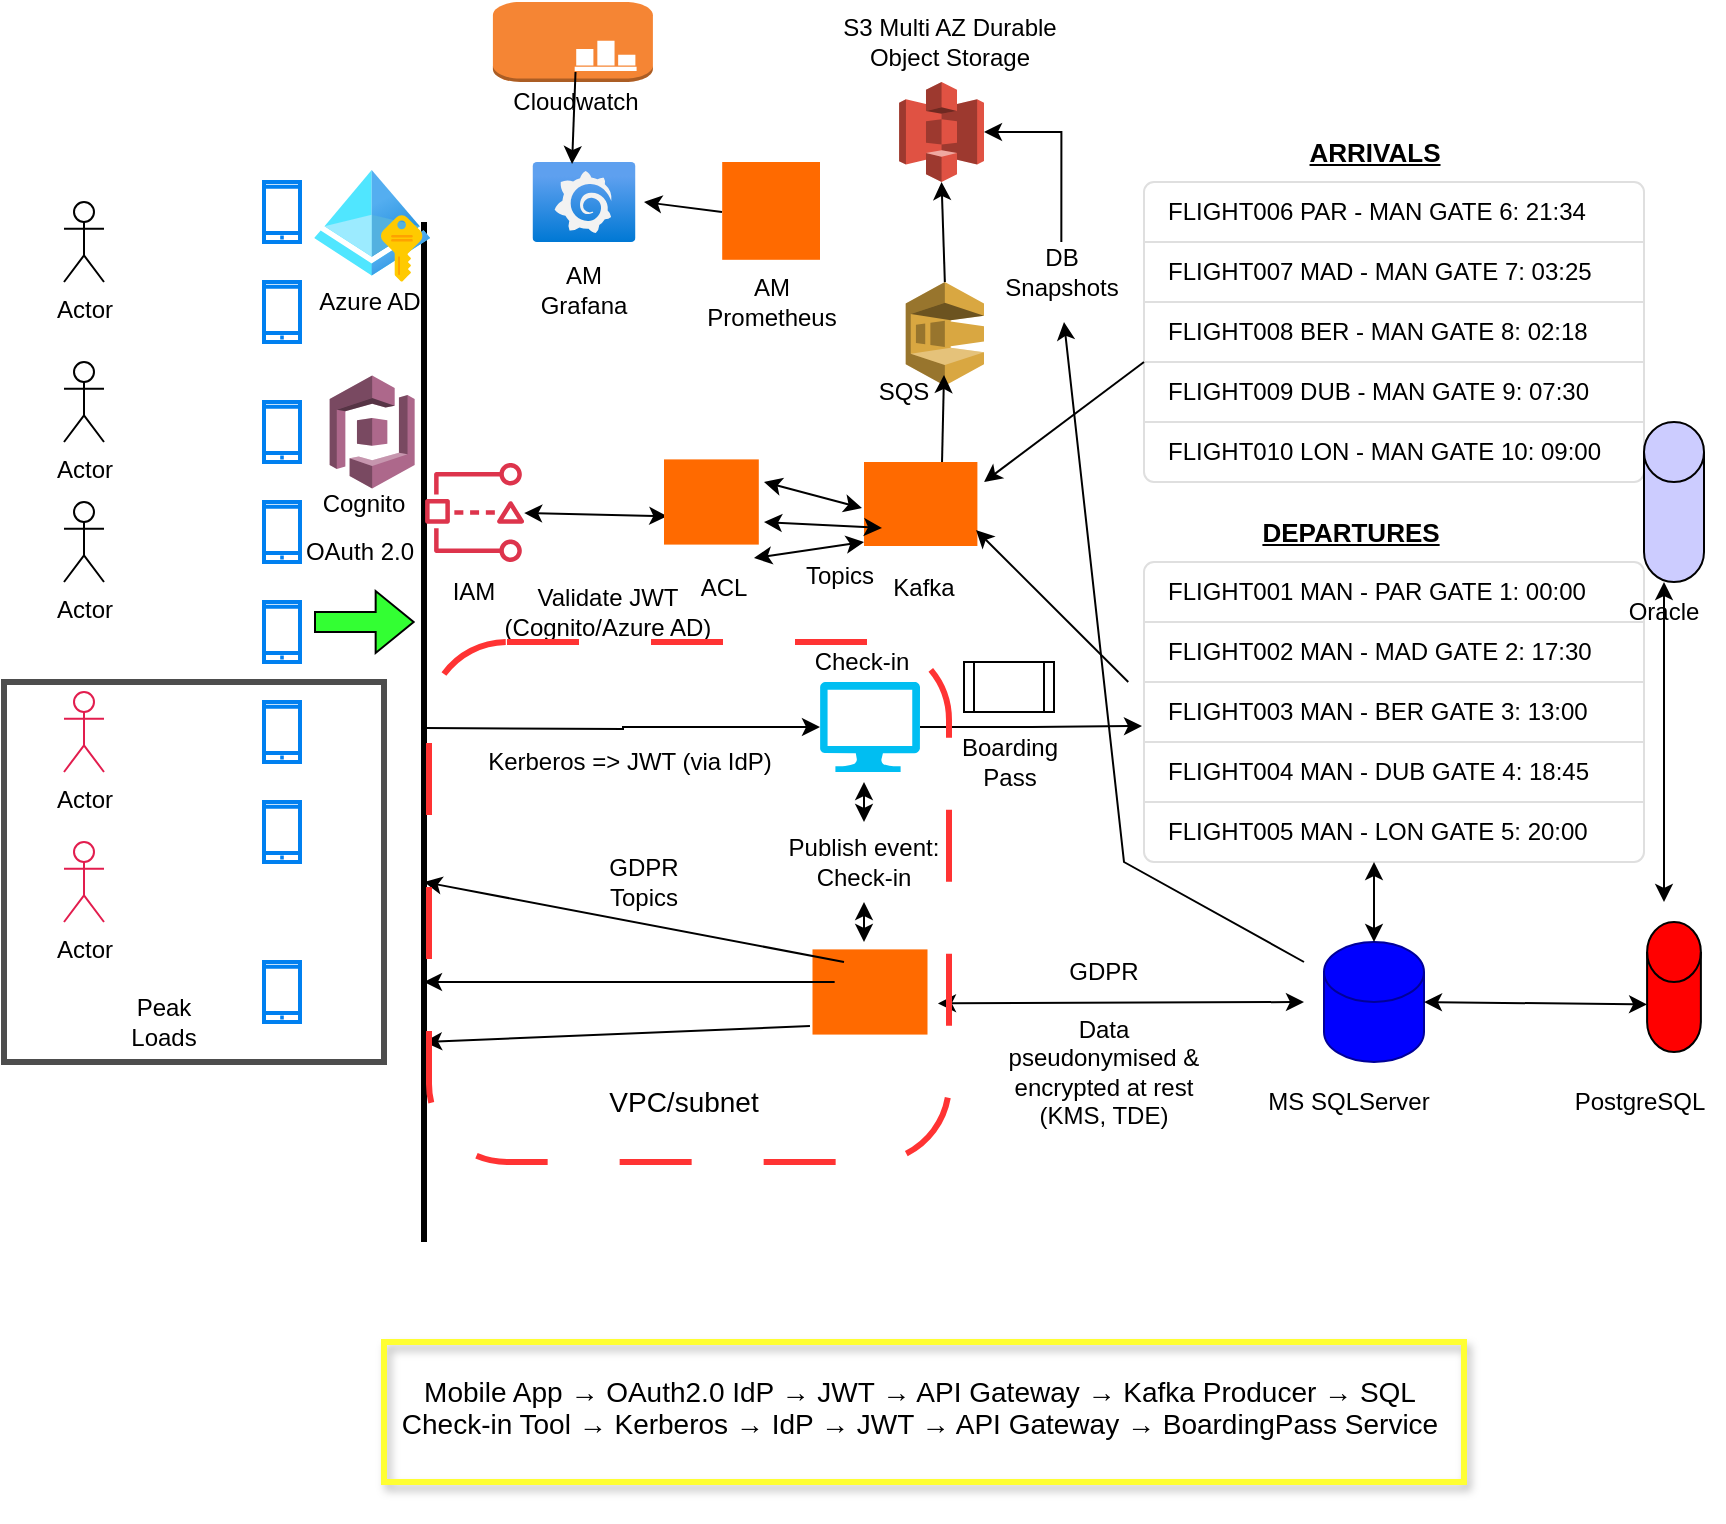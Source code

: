 <mxfile version="28.2.5">
  <diagram name="Page-1" id="J2SA0vO8uSSkRTsqPLue">
    <mxGraphModel dx="2276" dy="849" grid="1" gridSize="10" guides="1" tooltips="1" connect="1" arrows="1" fold="1" page="1" pageScale="1" pageWidth="850" pageHeight="1100" math="0" shadow="0">
      <root>
        <mxCell id="0" />
        <mxCell id="1" parent="0" />
        <mxCell id="4r-2aRm3RISCf5QqErQv-1" value="" style="points=[];aspect=fixed;html=1;align=center;shadow=0;dashed=0;fillColor=#FF6A00;strokeColor=none;shape=mxgraph.alibaba_cloud.kafka;" parent="1" vertex="1">
          <mxGeometry x="420" y="230" width="56.7" height="42" as="geometry" />
        </mxCell>
        <mxCell id="4r-2aRm3RISCf5QqErQv-3" value="" style="swimlane;fontStyle=0;childLayout=stackLayout;horizontal=1;startSize=0;horizontalStack=0;resizeParent=1;resizeParentMax=0;resizeLast=0;collapsible=0;marginBottom=0;whiteSpace=wrap;html=1;strokeColor=none;fillColor=none;" parent="1" vertex="1">
          <mxGeometry x="560" y="280" width="250" height="150" as="geometry" />
        </mxCell>
        <mxCell id="4r-2aRm3RISCf5QqErQv-4" value="FLIGHT001 MAN - PAR GATE 1: 00:00" style="text;strokeColor=#DFDFDF;fillColor=#FFFFFF;align=left;verticalAlign=middle;spacingLeft=10;spacingRight=10;overflow=hidden;points=[[0,0.5],[1,0.5]];portConstraint=eastwest;rotatable=0;whiteSpace=wrap;html=1;shape=mxgraph.bootstrap.topButton;rSize=5;fontColor=#000000;" parent="4r-2aRm3RISCf5QqErQv-3" vertex="1">
          <mxGeometry width="250" height="30" as="geometry" />
        </mxCell>
        <mxCell id="4r-2aRm3RISCf5QqErQv-5" value="FLIGHT002 MAN - MAD GATE 2: 17:30" style="text;strokeColor=#DFDFDF;fillColor=#FFFFFF;align=left;verticalAlign=middle;spacingLeft=10;spacingRight=10;overflow=hidden;points=[[0,0.5],[1,0.5]];portConstraint=eastwest;rotatable=0;whiteSpace=wrap;html=1;rSize=5;fontColor=#000000;" parent="4r-2aRm3RISCf5QqErQv-3" vertex="1">
          <mxGeometry y="30" width="250" height="30" as="geometry" />
        </mxCell>
        <mxCell id="4r-2aRm3RISCf5QqErQv-6" value="FLIGHT003 MAN - BER GATE 3: 13:00" style="text;strokeColor=#DFDFDF;fillColor=#FFFFFF;align=left;verticalAlign=middle;spacingLeft=10;spacingRight=10;overflow=hidden;points=[[0,0.5],[1,0.5]];portConstraint=eastwest;rotatable=0;whiteSpace=wrap;html=1;rSize=5;fontColor=#000000;" parent="4r-2aRm3RISCf5QqErQv-3" vertex="1">
          <mxGeometry y="60" width="250" height="30" as="geometry" />
        </mxCell>
        <mxCell id="4r-2aRm3RISCf5QqErQv-7" value="FLIGHT004 MAN - DUB GATE 4: 18:45" style="text;strokeColor=#DFDFDF;fillColor=#FFFFFF;align=left;verticalAlign=middle;spacingLeft=10;spacingRight=10;overflow=hidden;points=[[0,0.5],[1,0.5]];portConstraint=eastwest;rotatable=0;whiteSpace=wrap;html=1;rSize=5;fontColor=#000000;" parent="4r-2aRm3RISCf5QqErQv-3" vertex="1">
          <mxGeometry y="90" width="250" height="30" as="geometry" />
        </mxCell>
        <mxCell id="4r-2aRm3RISCf5QqErQv-8" value="FLIGHT005 MAN - LON GATE 5: 20:00" style="text;strokeColor=#DFDFDF;fillColor=#FFFFFF;align=left;verticalAlign=middle;spacingLeft=10;spacingRight=10;overflow=hidden;points=[[0,0.5],[1,0.5]];portConstraint=eastwest;rotatable=0;whiteSpace=wrap;html=1;shape=mxgraph.bootstrap.bottomButton;rSize=5;fontColor=#000000;" parent="4r-2aRm3RISCf5QqErQv-3" vertex="1">
          <mxGeometry y="120" width="250" height="30" as="geometry" />
        </mxCell>
        <mxCell id="4r-2aRm3RISCf5QqErQv-18" value="" style="swimlane;fontStyle=0;childLayout=stackLayout;horizontal=1;startSize=0;horizontalStack=0;resizeParent=1;resizeParentMax=0;resizeLast=0;collapsible=0;marginBottom=0;whiteSpace=wrap;html=1;strokeColor=none;fillColor=none;" parent="1" vertex="1">
          <mxGeometry x="560" y="90" width="250" height="150" as="geometry" />
        </mxCell>
        <mxCell id="4r-2aRm3RISCf5QqErQv-19" value="FLIGHT006 PAR - MAN GATE 6: 21:34" style="text;strokeColor=#DFDFDF;fillColor=#FFFFFF;align=left;verticalAlign=middle;spacingLeft=10;spacingRight=10;overflow=hidden;points=[[0,0.5],[1,0.5]];portConstraint=eastwest;rotatable=0;whiteSpace=wrap;html=1;shape=mxgraph.bootstrap.topButton;rSize=5;fontColor=#000000;" parent="4r-2aRm3RISCf5QqErQv-18" vertex="1">
          <mxGeometry width="250" height="30" as="geometry" />
        </mxCell>
        <mxCell id="4r-2aRm3RISCf5QqErQv-20" value="FLIGHT007 MAD - MAN GATE 7: 03:25" style="text;strokeColor=#DFDFDF;fillColor=#FFFFFF;align=left;verticalAlign=middle;spacingLeft=10;spacingRight=10;overflow=hidden;points=[[0,0.5],[1,0.5]];portConstraint=eastwest;rotatable=0;whiteSpace=wrap;html=1;rSize=5;fontColor=#000000;" parent="4r-2aRm3RISCf5QqErQv-18" vertex="1">
          <mxGeometry y="30" width="250" height="30" as="geometry" />
        </mxCell>
        <mxCell id="4r-2aRm3RISCf5QqErQv-21" value="FLIGHT008 BER - MAN GATE 8: 02:18" style="text;strokeColor=#DFDFDF;fillColor=#FFFFFF;align=left;verticalAlign=middle;spacingLeft=10;spacingRight=10;overflow=hidden;points=[[0,0.5],[1,0.5]];portConstraint=eastwest;rotatable=0;whiteSpace=wrap;html=1;rSize=5;fontColor=#000000;" parent="4r-2aRm3RISCf5QqErQv-18" vertex="1">
          <mxGeometry y="60" width="250" height="30" as="geometry" />
        </mxCell>
        <mxCell id="4r-2aRm3RISCf5QqErQv-22" value="FLIGHT009 DUB - MAN GATE 9: 07:30" style="text;strokeColor=#DFDFDF;fillColor=#FFFFFF;align=left;verticalAlign=middle;spacingLeft=10;spacingRight=10;overflow=hidden;points=[[0,0.5],[1,0.5]];portConstraint=eastwest;rotatable=0;whiteSpace=wrap;html=1;rSize=5;fontColor=#000000;" parent="4r-2aRm3RISCf5QqErQv-18" vertex="1">
          <mxGeometry y="90" width="250" height="30" as="geometry" />
        </mxCell>
        <mxCell id="4r-2aRm3RISCf5QqErQv-23" value="FLIGHT010 LON - MAN GATE 10: 09:00" style="text;strokeColor=#DFDFDF;fillColor=#FFFFFF;align=left;verticalAlign=middle;spacingLeft=10;spacingRight=10;overflow=hidden;points=[[0,0.5],[1,0.5]];portConstraint=eastwest;rotatable=0;whiteSpace=wrap;html=1;shape=mxgraph.bootstrap.bottomButton;rSize=5;fontColor=#000000;" parent="4r-2aRm3RISCf5QqErQv-18" vertex="1">
          <mxGeometry y="120" width="250" height="30" as="geometry" />
        </mxCell>
        <mxCell id="4r-2aRm3RISCf5QqErQv-24" value="&lt;u&gt;&lt;font style=&quot;font-size: 13px;&quot;&gt;&lt;b&gt;DEPARTURES&lt;/b&gt;&lt;/font&gt;&lt;/u&gt;" style="text;html=1;align=center;verticalAlign=middle;resizable=0;points=[];autosize=1;strokeColor=none;fillColor=none;" parent="1" vertex="1">
          <mxGeometry x="607.5" y="250" width="110" height="30" as="geometry" />
        </mxCell>
        <mxCell id="4r-2aRm3RISCf5QqErQv-26" value="&lt;u&gt;&lt;b&gt;&lt;font style=&quot;font-size: 13px;&quot;&gt;ARRIVALS&lt;/font&gt;&lt;/b&gt;&lt;/u&gt;" style="text;html=1;align=center;verticalAlign=middle;resizable=0;points=[];autosize=1;strokeColor=none;fillColor=none;" parent="1" vertex="1">
          <mxGeometry x="630" y="60" width="90" height="30" as="geometry" />
        </mxCell>
        <mxCell id="4r-2aRm3RISCf5QqErQv-27" value="" style="html=1;verticalLabelPosition=bottom;align=center;labelBackgroundColor=#ffffff;verticalAlign=top;strokeWidth=2;strokeColor=#0080F0;shadow=0;dashed=0;shape=mxgraph.ios7.icons.smartphone;" parent="1" vertex="1">
          <mxGeometry x="120" y="90" width="18" height="30" as="geometry" />
        </mxCell>
        <mxCell id="4r-2aRm3RISCf5QqErQv-31" value="" style="html=1;verticalLabelPosition=bottom;align=center;labelBackgroundColor=#ffffff;verticalAlign=top;strokeWidth=2;strokeColor=#0080F0;shadow=0;dashed=0;shape=mxgraph.ios7.icons.smartphone;" parent="1" vertex="1">
          <mxGeometry x="120" y="350" width="18" height="30" as="geometry" />
        </mxCell>
        <mxCell id="4r-2aRm3RISCf5QqErQv-32" value="" style="html=1;verticalLabelPosition=bottom;align=center;labelBackgroundColor=#ffffff;verticalAlign=top;strokeWidth=2;strokeColor=#0080F0;shadow=0;dashed=0;shape=mxgraph.ios7.icons.smartphone;" parent="1" vertex="1">
          <mxGeometry x="120" y="480" width="18" height="30" as="geometry" />
        </mxCell>
        <mxCell id="4r-2aRm3RISCf5QqErQv-33" value="" style="html=1;verticalLabelPosition=bottom;align=center;labelBackgroundColor=#ffffff;verticalAlign=top;strokeWidth=2;strokeColor=#0080F0;shadow=0;dashed=0;shape=mxgraph.ios7.icons.smartphone;" parent="1" vertex="1">
          <mxGeometry x="120" y="200" width="18" height="30" as="geometry" />
        </mxCell>
        <mxCell id="4r-2aRm3RISCf5QqErQv-34" value="" style="html=1;verticalLabelPosition=bottom;align=center;labelBackgroundColor=#ffffff;verticalAlign=top;strokeWidth=2;strokeColor=#0080F0;shadow=0;dashed=0;shape=mxgraph.ios7.icons.smartphone;" parent="1" vertex="1">
          <mxGeometry x="120" y="300" width="18" height="30" as="geometry" />
        </mxCell>
        <mxCell id="4r-2aRm3RISCf5QqErQv-35" value="" style="html=1;verticalLabelPosition=bottom;align=center;labelBackgroundColor=#ffffff;verticalAlign=top;strokeWidth=2;strokeColor=#0080F0;shadow=0;dashed=0;shape=mxgraph.ios7.icons.smartphone;" parent="1" vertex="1">
          <mxGeometry x="120" y="400" width="18" height="30" as="geometry" />
        </mxCell>
        <mxCell id="4r-2aRm3RISCf5QqErQv-36" value="" style="html=1;verticalLabelPosition=bottom;align=center;labelBackgroundColor=#ffffff;verticalAlign=top;strokeWidth=2;strokeColor=#0080F0;shadow=0;dashed=0;shape=mxgraph.ios7.icons.smartphone;" parent="1" vertex="1">
          <mxGeometry x="120" y="250" width="18" height="30" as="geometry" />
        </mxCell>
        <mxCell id="4r-2aRm3RISCf5QqErQv-37" value="" style="html=1;verticalLabelPosition=bottom;align=center;labelBackgroundColor=#ffffff;verticalAlign=top;strokeWidth=2;strokeColor=#0080F0;shadow=0;dashed=0;shape=mxgraph.ios7.icons.smartphone;" parent="1" vertex="1">
          <mxGeometry x="120" y="140" width="18" height="30" as="geometry" />
        </mxCell>
        <mxCell id="4r-2aRm3RISCf5QqErQv-38" value="" style="outlineConnect=0;dashed=0;verticalLabelPosition=bottom;verticalAlign=top;align=center;html=1;shape=mxgraph.aws3.sqs;fillColor=#D9A741;gradientColor=none;" parent="1" vertex="1">
          <mxGeometry x="440.85" y="140" width="39.15" height="51.9" as="geometry" />
        </mxCell>
        <mxCell id="4r-2aRm3RISCf5QqErQv-39" value="" style="outlineConnect=0;dashed=0;verticalLabelPosition=bottom;verticalAlign=top;align=center;html=1;shape=mxgraph.aws3.s3;fillColor=#E05243;gradientColor=none;" parent="1" vertex="1">
          <mxGeometry x="437.55" y="40" width="42.45" height="50" as="geometry" />
        </mxCell>
        <mxCell id="4r-2aRm3RISCf5QqErQv-40" value="Actor" style="shape=umlActor;verticalLabelPosition=bottom;verticalAlign=top;html=1;outlineConnect=0;" parent="1" vertex="1">
          <mxGeometry x="20" y="100" width="20" height="40" as="geometry" />
        </mxCell>
        <mxCell id="4r-2aRm3RISCf5QqErQv-41" value="Actor" style="shape=umlActor;verticalLabelPosition=bottom;verticalAlign=top;html=1;outlineConnect=0;" parent="1" vertex="1">
          <mxGeometry x="20" y="180" width="20" height="40" as="geometry" />
        </mxCell>
        <mxCell id="4r-2aRm3RISCf5QqErQv-42" value="Actor" style="shape=umlActor;verticalLabelPosition=bottom;verticalAlign=top;html=1;outlineConnect=0;" parent="1" vertex="1">
          <mxGeometry x="20" y="250" width="20" height="40" as="geometry" />
        </mxCell>
        <mxCell id="4r-2aRm3RISCf5QqErQv-43" value="Actor" style="shape=umlActor;verticalLabelPosition=bottom;verticalAlign=top;html=1;outlineConnect=0;strokeColor=light-dark(#e21d4e, #ededed);" parent="1" vertex="1">
          <mxGeometry x="20" y="345" width="20" height="40" as="geometry" />
        </mxCell>
        <mxCell id="4r-2aRm3RISCf5QqErQv-44" value="Actor" style="shape=umlActor;verticalLabelPosition=bottom;verticalAlign=top;html=1;outlineConnect=0;strokeColor=light-dark(#e21d4e, #ededed);" parent="1" vertex="1">
          <mxGeometry x="20" y="420" width="20" height="40" as="geometry" />
        </mxCell>
        <mxCell id="4r-2aRm3RISCf5QqErQv-46" value="" style="endArrow=none;html=1;rounded=0;strokeWidth=3;" parent="1" edge="1">
          <mxGeometry width="50" height="50" relative="1" as="geometry">
            <mxPoint x="200" y="620" as="sourcePoint" />
            <mxPoint x="200" y="110" as="targetPoint" />
          </mxGeometry>
        </mxCell>
        <mxCell id="4r-2aRm3RISCf5QqErQv-49" value="" style="shape=cylinder3;whiteSpace=wrap;html=1;boundedLbl=1;backgroundOutline=1;size=15;strokeColor=default;fillColor=#CCCCFF;" parent="1" vertex="1">
          <mxGeometry x="810" y="210" width="30" height="80" as="geometry" />
        </mxCell>
        <mxCell id="4r-2aRm3RISCf5QqErQv-51" value="Kafka" style="text;html=1;align=center;verticalAlign=middle;whiteSpace=wrap;rounded=0;" parent="1" vertex="1">
          <mxGeometry x="420" y="278" width="60" height="30" as="geometry" />
        </mxCell>
        <mxCell id="4r-2aRm3RISCf5QqErQv-52" value="Oracle" style="text;html=1;align=center;verticalAlign=middle;whiteSpace=wrap;rounded=0;" parent="1" vertex="1">
          <mxGeometry x="790" y="290" width="60" height="30" as="geometry" />
        </mxCell>
        <mxCell id="4r-2aRm3RISCf5QqErQv-55" value="" style="endArrow=classic;html=1;rounded=0;exitX=0.688;exitY=0;exitDx=0;exitDy=0;exitPerimeter=0;" parent="1" source="4r-2aRm3RISCf5QqErQv-1" edge="1">
          <mxGeometry width="50" height="50" relative="1" as="geometry">
            <mxPoint x="410" y="236.5" as="sourcePoint" />
            <mxPoint x="460" y="186.5" as="targetPoint" />
          </mxGeometry>
        </mxCell>
        <mxCell id="4r-2aRm3RISCf5QqErQv-57" value="" style="endArrow=classic;startArrow=classic;html=1;rounded=0;entryX=-0.018;entryY=0.548;entryDx=0;entryDy=0;entryPerimeter=0;" parent="1" target="4r-2aRm3RISCf5QqErQv-1" edge="1">
          <mxGeometry width="50" height="50" relative="1" as="geometry">
            <mxPoint x="370" y="240" as="sourcePoint" />
            <mxPoint x="420" y="254.988" as="targetPoint" />
          </mxGeometry>
        </mxCell>
        <mxCell id="4r-2aRm3RISCf5QqErQv-58" value="" style="shape=cylinder3;whiteSpace=wrap;html=1;boundedLbl=1;backgroundOutline=1;size=15;fillColor=#FF0000;" parent="1" vertex="1">
          <mxGeometry x="811.55" y="460" width="26.89" height="65" as="geometry" />
        </mxCell>
        <mxCell id="4r-2aRm3RISCf5QqErQv-59" value="PostgreSQL" style="text;html=1;align=center;verticalAlign=middle;whiteSpace=wrap;rounded=0;" parent="1" vertex="1">
          <mxGeometry x="778.44" y="535" width="60" height="30" as="geometry" />
        </mxCell>
        <mxCell id="4r-2aRm3RISCf5QqErQv-60" value="" style="shape=cylinder3;whiteSpace=wrap;html=1;boundedLbl=1;backgroundOutline=1;size=15;strokeColor=#000099;fillColor=#0000FF;" parent="1" vertex="1">
          <mxGeometry x="650" y="470" width="50" height="60" as="geometry" />
        </mxCell>
        <mxCell id="4r-2aRm3RISCf5QqErQv-61" value="MS SQLServer" style="text;html=1;align=center;verticalAlign=middle;whiteSpace=wrap;rounded=0;" parent="1" vertex="1">
          <mxGeometry x="620" y="535" width="85" height="30" as="geometry" />
        </mxCell>
        <mxCell id="4r-2aRm3RISCf5QqErQv-62" value="" style="endArrow=classic;startArrow=classic;html=1;rounded=0;entryX=0.5;entryY=0;entryDx=0;entryDy=0;" parent="1" target="4r-2aRm3RISCf5QqErQv-52" edge="1">
          <mxGeometry width="50" height="50" relative="1" as="geometry">
            <mxPoint x="820" y="450" as="sourcePoint" />
            <mxPoint x="400" y="270" as="targetPoint" />
          </mxGeometry>
        </mxCell>
        <mxCell id="4r-2aRm3RISCf5QqErQv-63" value="" style="endArrow=classic;startArrow=classic;html=1;rounded=0;entryX=0;entryY=0;entryDx=0;entryDy=41.25;entryPerimeter=0;exitX=1;exitY=0.5;exitDx=0;exitDy=0;exitPerimeter=0;" parent="1" source="4r-2aRm3RISCf5QqErQv-60" target="4r-2aRm3RISCf5QqErQv-58" edge="1">
          <mxGeometry width="50" height="50" relative="1" as="geometry">
            <mxPoint x="350" y="320" as="sourcePoint" />
            <mxPoint x="400" y="270" as="targetPoint" />
          </mxGeometry>
        </mxCell>
        <mxCell id="4r-2aRm3RISCf5QqErQv-64" value="" style="sketch=0;outlineConnect=0;fontColor=#232F3E;gradientColor=none;fillColor=#DD344C;strokeColor=none;dashed=0;verticalLabelPosition=bottom;verticalAlign=top;align=center;html=1;fontSize=12;fontStyle=0;aspect=fixed;pointerEvents=1;shape=mxgraph.aws4.access_analyzer;" parent="1" vertex="1">
          <mxGeometry x="200" y="230" width="50.65" height="50" as="geometry" />
        </mxCell>
        <mxCell id="4r-2aRm3RISCf5QqErQv-66" value="" style="endArrow=classic;startArrow=classic;html=1;rounded=0;entryX=0.035;entryY=0.667;entryDx=0;entryDy=0;entryPerimeter=0;" parent="1" source="4r-2aRm3RISCf5QqErQv-64" target="4r-2aRm3RISCf5QqErQv-65" edge="1">
          <mxGeometry width="50" height="50" relative="1" as="geometry">
            <mxPoint x="250" y="255" as="sourcePoint" />
            <mxPoint x="422" y="258" as="targetPoint" />
          </mxGeometry>
        </mxCell>
        <mxCell id="4r-2aRm3RISCf5QqErQv-65" value="" style="points=[];aspect=fixed;html=1;align=center;shadow=0;dashed=0;fillColor=#FF6A00;strokeColor=none;shape=mxgraph.alibaba_cloud.network_acl_access_control_list;" parent="1" vertex="1">
          <mxGeometry x="320" y="228.7" width="47.4" height="42.6" as="geometry" />
        </mxCell>
        <mxCell id="4r-2aRm3RISCf5QqErQv-67" value="IAM" style="text;html=1;align=center;verticalAlign=middle;whiteSpace=wrap;rounded=0;" parent="1" vertex="1">
          <mxGeometry x="195.33" y="280" width="60" height="30" as="geometry" />
        </mxCell>
        <mxCell id="4r-2aRm3RISCf5QqErQv-68" value="ACL" style="text;html=1;align=center;verticalAlign=middle;whiteSpace=wrap;rounded=0;" parent="1" vertex="1">
          <mxGeometry x="320" y="278" width="60" height="30" as="geometry" />
        </mxCell>
        <mxCell id="4r-2aRm3RISCf5QqErQv-69" value="" style="endArrow=classic;startArrow=classic;html=1;rounded=0;entryX=-0.018;entryY=0.548;entryDx=0;entryDy=0;entryPerimeter=0;" parent="1" edge="1">
          <mxGeometry width="50" height="50" relative="1" as="geometry">
            <mxPoint x="370" y="260" as="sourcePoint" />
            <mxPoint x="429" y="263" as="targetPoint" />
          </mxGeometry>
        </mxCell>
        <mxCell id="4r-2aRm3RISCf5QqErQv-70" value="" style="endArrow=classic;startArrow=classic;html=1;rounded=0;exitX=0.75;exitY=0;exitDx=0;exitDy=0;" parent="1" source="4r-2aRm3RISCf5QqErQv-68" edge="1">
          <mxGeometry width="50" height="50" relative="1" as="geometry">
            <mxPoint x="380" y="270" as="sourcePoint" />
            <mxPoint x="420" y="270" as="targetPoint" />
          </mxGeometry>
        </mxCell>
        <mxCell id="4r-2aRm3RISCf5QqErQv-72" value="Topics" style="text;html=1;align=center;verticalAlign=middle;whiteSpace=wrap;rounded=0;" parent="1" vertex="1">
          <mxGeometry x="377.55" y="272" width="60" height="30" as="geometry" />
        </mxCell>
        <mxCell id="4r-2aRm3RISCf5QqErQv-74" value="" style="edgeStyle=orthogonalEdgeStyle;rounded=0;orthogonalLoop=1;jettySize=auto;html=1;exitX=1;exitY=0.5;exitDx=0;exitDy=0;exitPerimeter=0;entryX=-0.004;entryY=0.733;entryDx=0;entryDy=0;entryPerimeter=0;" parent="1" source="4r-2aRm3RISCf5QqErQv-73" target="4r-2aRm3RISCf5QqErQv-6" edge="1">
          <mxGeometry relative="1" as="geometry">
            <mxPoint x="540" y="363" as="targetPoint" />
          </mxGeometry>
        </mxCell>
        <mxCell id="4r-2aRm3RISCf5QqErQv-73" value="" style="verticalLabelPosition=bottom;html=1;verticalAlign=top;align=center;strokeColor=none;fillColor=#00BEF2;shape=mxgraph.azure.computer;pointerEvents=1;" parent="1" vertex="1">
          <mxGeometry x="398" y="340" width="50" height="45" as="geometry" />
        </mxCell>
        <mxCell id="4r-2aRm3RISCf5QqErQv-75" style="edgeStyle=orthogonalEdgeStyle;rounded=0;orthogonalLoop=1;jettySize=auto;html=1;entryX=0;entryY=0.5;entryDx=0;entryDy=0;entryPerimeter=0;" parent="1" target="4r-2aRm3RISCf5QqErQv-73" edge="1">
          <mxGeometry relative="1" as="geometry">
            <mxPoint x="200" y="363" as="sourcePoint" />
            <mxPoint x="298" y="375" as="targetPoint" />
            <Array as="points" />
          </mxGeometry>
        </mxCell>
        <mxCell id="4r-2aRm3RISCf5QqErQv-76" value="Check-in" style="text;html=1;align=center;verticalAlign=middle;whiteSpace=wrap;rounded=0;" parent="1" vertex="1">
          <mxGeometry x="389" y="315" width="60" height="30" as="geometry" />
        </mxCell>
        <mxCell id="4r-2aRm3RISCf5QqErQv-77" value="" style="endArrow=classic;html=1;rounded=0;" parent="1" edge="1">
          <mxGeometry width="50" height="50" relative="1" as="geometry">
            <mxPoint x="560" y="180" as="sourcePoint" />
            <mxPoint x="480" y="240" as="targetPoint" />
          </mxGeometry>
        </mxCell>
        <mxCell id="4r-2aRm3RISCf5QqErQv-79" value="" style="endArrow=classic;html=1;rounded=0;exitX=0;exitY=0.5;exitDx=0;exitDy=0;entryX=0.988;entryY=0.81;entryDx=0;entryDy=0;entryPerimeter=0;" parent="1" target="4r-2aRm3RISCf5QqErQv-1" edge="1">
          <mxGeometry width="50" height="50" relative="1" as="geometry">
            <mxPoint x="552.13" y="340" as="sourcePoint" />
            <mxPoint x="482.13" y="415" as="targetPoint" />
          </mxGeometry>
        </mxCell>
        <mxCell id="4r-2aRm3RISCf5QqErQv-80" value="" style="shape=process;whiteSpace=wrap;html=1;backgroundOutline=1;" parent="1" vertex="1">
          <mxGeometry x="470" y="330" width="45" height="25" as="geometry" />
        </mxCell>
        <mxCell id="4r-2aRm3RISCf5QqErQv-81" value="Boarding&lt;div&gt;Pass&lt;/div&gt;" style="text;html=1;align=center;verticalAlign=middle;whiteSpace=wrap;rounded=0;" parent="1" vertex="1">
          <mxGeometry x="462.5" y="375" width="60" height="10" as="geometry" />
        </mxCell>
        <mxCell id="4r-2aRm3RISCf5QqErQv-87" value="" style="endArrow=classic;startArrow=classic;html=1;rounded=0;exitX=0.5;exitY=0;exitDx=0;exitDy=0;exitPerimeter=0;entryX=0.46;entryY=1;entryDx=0;entryDy=0;entryPerimeter=0;" parent="1" source="4r-2aRm3RISCf5QqErQv-60" target="4r-2aRm3RISCf5QqErQv-8" edge="1">
          <mxGeometry width="50" height="50" relative="1" as="geometry">
            <mxPoint x="350" y="320" as="sourcePoint" />
            <mxPoint x="400" y="270" as="targetPoint" />
          </mxGeometry>
        </mxCell>
        <mxCell id="4r-2aRm3RISCf5QqErQv-154" value="" style="points=[];aspect=fixed;html=1;align=center;shadow=0;dashed=0;fillColor=#FF6A00;strokeColor=none;shape=mxgraph.alibaba_cloud.kafka;" parent="1" vertex="1">
          <mxGeometry x="394.25" y="473.7" width="57.5" height="42.59" as="geometry" />
        </mxCell>
        <mxCell id="4r-2aRm3RISCf5QqErQv-156" value="" style="endArrow=classic;startArrow=classic;html=1;rounded=0;exitX=1.091;exitY=0.634;exitDx=0;exitDy=0;exitPerimeter=0;" parent="1" source="4r-2aRm3RISCf5QqErQv-154" edge="1">
          <mxGeometry width="50" height="50" relative="1" as="geometry">
            <mxPoint x="510" y="510" as="sourcePoint" />
            <mxPoint x="640" y="500" as="targetPoint" />
          </mxGeometry>
        </mxCell>
        <mxCell id="4r-2aRm3RISCf5QqErQv-157" value="" style="endArrow=classic;startArrow=classic;html=1;rounded=0;" parent="1" source="4r-2aRm3RISCf5QqErQv-162" edge="1">
          <mxGeometry width="50" height="50" relative="1" as="geometry">
            <mxPoint x="420" y="470" as="sourcePoint" />
            <mxPoint x="420" y="390" as="targetPoint" />
          </mxGeometry>
        </mxCell>
        <mxCell id="4r-2aRm3RISCf5QqErQv-158" value="GDPR" style="text;html=1;align=center;verticalAlign=middle;whiteSpace=wrap;rounded=0;" parent="1" vertex="1">
          <mxGeometry x="510" y="470" width="60" height="30" as="geometry" />
        </mxCell>
        <mxCell id="4r-2aRm3RISCf5QqErQv-159" value="" style="endArrow=classic;html=1;rounded=0;exitX=0.274;exitY=0.148;exitDx=0;exitDy=0;exitPerimeter=0;" parent="1" source="4r-2aRm3RISCf5QqErQv-154" edge="1">
          <mxGeometry width="50" height="50" relative="1" as="geometry">
            <mxPoint x="350" y="350" as="sourcePoint" />
            <mxPoint x="200" y="440" as="targetPoint" />
          </mxGeometry>
        </mxCell>
        <mxCell id="4r-2aRm3RISCf5QqErQv-160" value="" style="endArrow=classic;html=1;rounded=0;exitX=0.274;exitY=0.148;exitDx=0;exitDy=0;exitPerimeter=0;" parent="1" edge="1">
          <mxGeometry width="50" height="50" relative="1" as="geometry">
            <mxPoint x="405.33" y="490" as="sourcePoint" />
            <mxPoint x="200" y="490" as="targetPoint" />
          </mxGeometry>
        </mxCell>
        <mxCell id="4r-2aRm3RISCf5QqErQv-161" value="" style="endArrow=classic;html=1;rounded=0;exitX=-0.022;exitY=0.899;exitDx=0;exitDy=0;exitPerimeter=0;" parent="1" source="4r-2aRm3RISCf5QqErQv-154" edge="1">
          <mxGeometry width="50" height="50" relative="1" as="geometry">
            <mxPoint x="415.33" y="500" as="sourcePoint" />
            <mxPoint x="200" y="520" as="targetPoint" />
          </mxGeometry>
        </mxCell>
        <mxCell id="4r-2aRm3RISCf5QqErQv-163" value="" style="endArrow=classic;startArrow=classic;html=1;rounded=0;" parent="1" target="4r-2aRm3RISCf5QqErQv-162" edge="1">
          <mxGeometry width="50" height="50" relative="1" as="geometry">
            <mxPoint x="420" y="470" as="sourcePoint" />
            <mxPoint x="420" y="390" as="targetPoint" />
          </mxGeometry>
        </mxCell>
        <mxCell id="4r-2aRm3RISCf5QqErQv-162" value="Publish event:&lt;div&gt;Check-in&lt;/div&gt;" style="text;html=1;align=center;verticalAlign=middle;whiteSpace=wrap;rounded=0;" parent="1" vertex="1">
          <mxGeometry x="340" y="410" width="160" height="40" as="geometry" />
        </mxCell>
        <mxCell id="4r-2aRm3RISCf5QqErQv-164" value="GDPR Topics" style="text;html=1;align=center;verticalAlign=middle;whiteSpace=wrap;rounded=0;" parent="1" vertex="1">
          <mxGeometry x="280" y="425" width="60" height="30" as="geometry" />
        </mxCell>
        <mxCell id="4r-2aRm3RISCf5QqErQv-165" value="" style="whiteSpace=wrap;html=1;aspect=fixed;fillColor=none;strokeWidth=3;strokeColor=#4D4D4D;" parent="1" vertex="1">
          <mxGeometry x="-10" y="340" width="190" height="190" as="geometry" />
        </mxCell>
        <mxCell id="4r-2aRm3RISCf5QqErQv-166" value="S3 Multi AZ Durable Object Storage" style="text;html=1;align=center;verticalAlign=middle;whiteSpace=wrap;rounded=0;" parent="1" vertex="1">
          <mxGeometry x="398" y="5" width="130" height="30" as="geometry" />
        </mxCell>
        <mxCell id="4r-2aRm3RISCf5QqErQv-167" value="" style="endArrow=classic;html=1;rounded=0;" parent="1" edge="1">
          <mxGeometry width="50" height="50" relative="1" as="geometry">
            <mxPoint x="640" y="480" as="sourcePoint" />
            <mxPoint x="520" y="160" as="targetPoint" />
            <Array as="points">
              <mxPoint x="550" y="430" />
            </Array>
          </mxGeometry>
        </mxCell>
        <mxCell id="4r-2aRm3RISCf5QqErQv-168" value="DB Snapshots" style="text;html=1;align=center;verticalAlign=middle;whiteSpace=wrap;rounded=0;" parent="1" vertex="1">
          <mxGeometry x="488.67" y="120" width="60" height="30" as="geometry" />
        </mxCell>
        <mxCell id="4r-2aRm3RISCf5QqErQv-169" value="Peak Loads" style="text;html=1;align=center;verticalAlign=middle;whiteSpace=wrap;rounded=0;" parent="1" vertex="1">
          <mxGeometry x="40" y="495" width="60" height="30" as="geometry" />
        </mxCell>
        <mxCell id="4r-2aRm3RISCf5QqErQv-171" value="" style="shape=flexArrow;endArrow=classic;html=1;rounded=0;entryX=0;entryY=1;entryDx=0;entryDy=0;fontColor=#0000FF;fillColor=#33FF33;" parent="1" target="4r-2aRm3RISCf5QqErQv-67" edge="1">
          <mxGeometry width="50" height="50" relative="1" as="geometry">
            <mxPoint x="145" y="310" as="sourcePoint" />
            <mxPoint x="195.33" y="258" as="targetPoint" />
          </mxGeometry>
        </mxCell>
        <mxCell id="4r-2aRm3RISCf5QqErQv-173" value="OAuth 2.0" style="text;html=1;align=center;verticalAlign=middle;whiteSpace=wrap;rounded=0;" parent="1" vertex="1">
          <mxGeometry x="138" y="260" width="60" height="30" as="geometry" />
        </mxCell>
        <mxCell id="4r-2aRm3RISCf5QqErQv-175" value="Kerberos =&amp;gt; JWT (via IdP)" style="text;html=1;align=center;verticalAlign=middle;whiteSpace=wrap;rounded=0;" parent="1" vertex="1">
          <mxGeometry x="228" y="365" width="150" height="30" as="geometry" />
        </mxCell>
        <mxCell id="4r-2aRm3RISCf5QqErQv-180" value="" style="points=[];aspect=fixed;html=1;align=center;shadow=0;dashed=0;fillColor=#FF6A00;strokeColor=none;shape=mxgraph.alibaba_cloud.prometheus;" parent="1" vertex="1">
          <mxGeometry x="349.1" y="80.0" width="48.9" height="48.9" as="geometry" />
        </mxCell>
        <mxCell id="4r-2aRm3RISCf5QqErQv-182" value="AM Prometheus" style="text;html=1;align=center;verticalAlign=middle;whiteSpace=wrap;rounded=0;" parent="1" vertex="1">
          <mxGeometry x="343.55" y="135" width="60" height="30" as="geometry" />
        </mxCell>
        <mxCell id="4r-2aRm3RISCf5QqErQv-185" value="" style="outlineConnect=0;dashed=0;verticalLabelPosition=bottom;verticalAlign=top;align=center;html=1;shape=mxgraph.aws3.instance_with_cloudwatch;fillColor=#F58534;gradientColor=none;" parent="1" vertex="1">
          <mxGeometry x="234.45" width="80" height="40" as="geometry" />
        </mxCell>
        <mxCell id="4r-2aRm3RISCf5QqErQv-186" value="Cloudwatch" style="text;html=1;align=center;verticalAlign=middle;whiteSpace=wrap;rounded=0;" parent="1" vertex="1">
          <mxGeometry x="245.76" y="35" width="60" height="30" as="geometry" />
        </mxCell>
        <mxCell id="VqLEv6coZE2ZVoNZ1Jh--4" value="Validate JWT (Cognito/Azure AD)" style="text;html=1;align=center;verticalAlign=middle;whiteSpace=wrap;rounded=0;" vertex="1" parent="1">
          <mxGeometry x="217.4" y="290" width="150" height="30" as="geometry" />
        </mxCell>
        <mxCell id="VqLEv6coZE2ZVoNZ1Jh--8" value="&lt;div&gt;&lt;font style=&quot;font-size: 14px;&quot;&gt;Mobile App → OAuth2.0 IdP → JWT → API Gateway → Kafka Producer → SQL&lt;/font&gt;&lt;/div&gt;&lt;div&gt;&lt;font style=&quot;font-size: 14px;&quot;&gt;Check-in Tool → Kerberos → IdP → JWT → API Gateway → BoardingPass Service&lt;/font&gt;&lt;/div&gt;&lt;div&gt;&lt;br&gt;&lt;/div&gt;" style="text;html=1;align=center;verticalAlign=middle;whiteSpace=wrap;rounded=0;" vertex="1" parent="1">
          <mxGeometry x="178.35" y="660" width="540" height="100" as="geometry" />
        </mxCell>
        <mxCell id="VqLEv6coZE2ZVoNZ1Jh--10" value="" style="whiteSpace=wrap;html=1;aspect=fixed;dashed=1;dashPattern=12 12;rounded=1;fillColor=none;strokeColor=#FF3333;shadow=0;strokeWidth=3;" vertex="1" parent="1">
          <mxGeometry x="202.5" y="320" width="260" height="260" as="geometry" />
        </mxCell>
        <mxCell id="VqLEv6coZE2ZVoNZ1Jh--11" value="&lt;font style=&quot;font-size: 14px;&quot;&gt;VPC/subnet&lt;/font&gt;" style="text;html=1;align=center;verticalAlign=middle;whiteSpace=wrap;rounded=0;" vertex="1" parent="1">
          <mxGeometry x="240" y="535" width="180" height="30" as="geometry" />
        </mxCell>
        <mxCell id="VqLEv6coZE2ZVoNZ1Jh--12" value="Data pseudonymised &amp;amp; encrypted at rest (KMS, TDE)" style="text;html=1;align=center;verticalAlign=middle;whiteSpace=wrap;rounded=0;" vertex="1" parent="1">
          <mxGeometry x="485" y="495" width="110" height="80" as="geometry" />
        </mxCell>
        <mxCell id="VqLEv6coZE2ZVoNZ1Jh--13" value="" style="outlineConnect=0;dashed=0;verticalLabelPosition=bottom;verticalAlign=top;align=center;html=1;shape=mxgraph.aws3.cognito;fillColor=#AD688B;gradientColor=none;" vertex="1" parent="1">
          <mxGeometry x="152.83" y="186.75" width="42.5" height="56.5" as="geometry" />
        </mxCell>
        <mxCell id="VqLEv6coZE2ZVoNZ1Jh--14" value="Cognito" style="text;html=1;align=center;verticalAlign=middle;whiteSpace=wrap;rounded=0;" vertex="1" parent="1">
          <mxGeometry x="140" y="236" width="60" height="30" as="geometry" />
        </mxCell>
        <mxCell id="VqLEv6coZE2ZVoNZ1Jh--17" value="" style="image;aspect=fixed;html=1;points=[];align=center;fontSize=12;image=img/lib/azure2/identity/Managed_Identities.svg;" vertex="1" parent="1">
          <mxGeometry x="145.08" y="83.71" width="58" height="56.29" as="geometry" />
        </mxCell>
        <mxCell id="VqLEv6coZE2ZVoNZ1Jh--18" value="Azure AD" style="text;html=1;align=center;verticalAlign=middle;whiteSpace=wrap;rounded=0;" vertex="1" parent="1">
          <mxGeometry x="143.08" y="135" width="60" height="30" as="geometry" />
        </mxCell>
        <mxCell id="VqLEv6coZE2ZVoNZ1Jh--21" style="edgeStyle=orthogonalEdgeStyle;rounded=0;orthogonalLoop=1;jettySize=auto;html=1;exitX=0.5;exitY=0;exitDx=0;exitDy=0;entryX=1;entryY=0.5;entryDx=0;entryDy=0;entryPerimeter=0;" edge="1" parent="1" source="4r-2aRm3RISCf5QqErQv-168" target="4r-2aRm3RISCf5QqErQv-39">
          <mxGeometry relative="1" as="geometry" />
        </mxCell>
        <mxCell id="VqLEv6coZE2ZVoNZ1Jh--22" value="" style="image;aspect=fixed;html=1;points=[];align=center;fontSize=12;image=img/lib/azure2/other/Grafana.svg;" vertex="1" parent="1">
          <mxGeometry x="254.24" y="80" width="51.52" height="40" as="geometry" />
        </mxCell>
        <mxCell id="VqLEv6coZE2ZVoNZ1Jh--26" value="AM Grafana" style="text;html=1;align=center;verticalAlign=middle;whiteSpace=wrap;rounded=0;" vertex="1" parent="1">
          <mxGeometry x="250" y="128.9" width="60" height="30" as="geometry" />
        </mxCell>
        <mxCell id="VqLEv6coZE2ZVoNZ1Jh--31" value="" style="endArrow=classic;html=1;rounded=0;exitX=0.5;exitY=0;exitDx=0;exitDy=0;exitPerimeter=0;entryX=0.5;entryY=1;entryDx=0;entryDy=0;entryPerimeter=0;" edge="1" parent="1" source="4r-2aRm3RISCf5QqErQv-38" target="4r-2aRm3RISCf5QqErQv-39">
          <mxGeometry width="50" height="50" relative="1" as="geometry">
            <mxPoint x="-110" y="150" as="sourcePoint" />
            <mxPoint x="-60" y="100" as="targetPoint" />
          </mxGeometry>
        </mxCell>
        <mxCell id="VqLEv6coZE2ZVoNZ1Jh--32" value="SQS" style="text;html=1;align=center;verticalAlign=middle;whiteSpace=wrap;rounded=0;" vertex="1" parent="1">
          <mxGeometry x="410" y="180" width="60" height="30" as="geometry" />
        </mxCell>
        <mxCell id="VqLEv6coZE2ZVoNZ1Jh--33" value="" style="endArrow=classic;html=1;rounded=0;exitX=0.5;exitY=0;exitDx=0;exitDy=0;entryX=0.384;entryY=0.025;entryDx=0;entryDy=0;entryPerimeter=0;" edge="1" parent="1" source="4r-2aRm3RISCf5QqErQv-186" target="VqLEv6coZE2ZVoNZ1Jh--22">
          <mxGeometry width="50" height="50" relative="1" as="geometry">
            <mxPoint x="-90" y="140" as="sourcePoint" />
            <mxPoint x="-40" y="90" as="targetPoint" />
          </mxGeometry>
        </mxCell>
        <mxCell id="VqLEv6coZE2ZVoNZ1Jh--34" value="" style="endArrow=classic;html=1;rounded=0;exitX=-0.002;exitY=0.511;exitDx=0;exitDy=0;exitPerimeter=0;" edge="1" parent="1" source="4r-2aRm3RISCf5QqErQv-180">
          <mxGeometry width="50" height="50" relative="1" as="geometry">
            <mxPoint x="-90" y="120" as="sourcePoint" />
            <mxPoint x="310" y="100" as="targetPoint" />
          </mxGeometry>
        </mxCell>
        <mxCell id="VqLEv6coZE2ZVoNZ1Jh--35" value="" style="rounded=0;whiteSpace=wrap;html=1;fontColor=#FFFF00;labelBackgroundColor=none;shadow=1;glass=1;gradientColor=none;fillColor=none;strokeColor=#FFFF33;strokeWidth=3;" vertex="1" parent="1">
          <mxGeometry x="180" y="670" width="540" height="70" as="geometry" />
        </mxCell>
      </root>
    </mxGraphModel>
  </diagram>
</mxfile>
